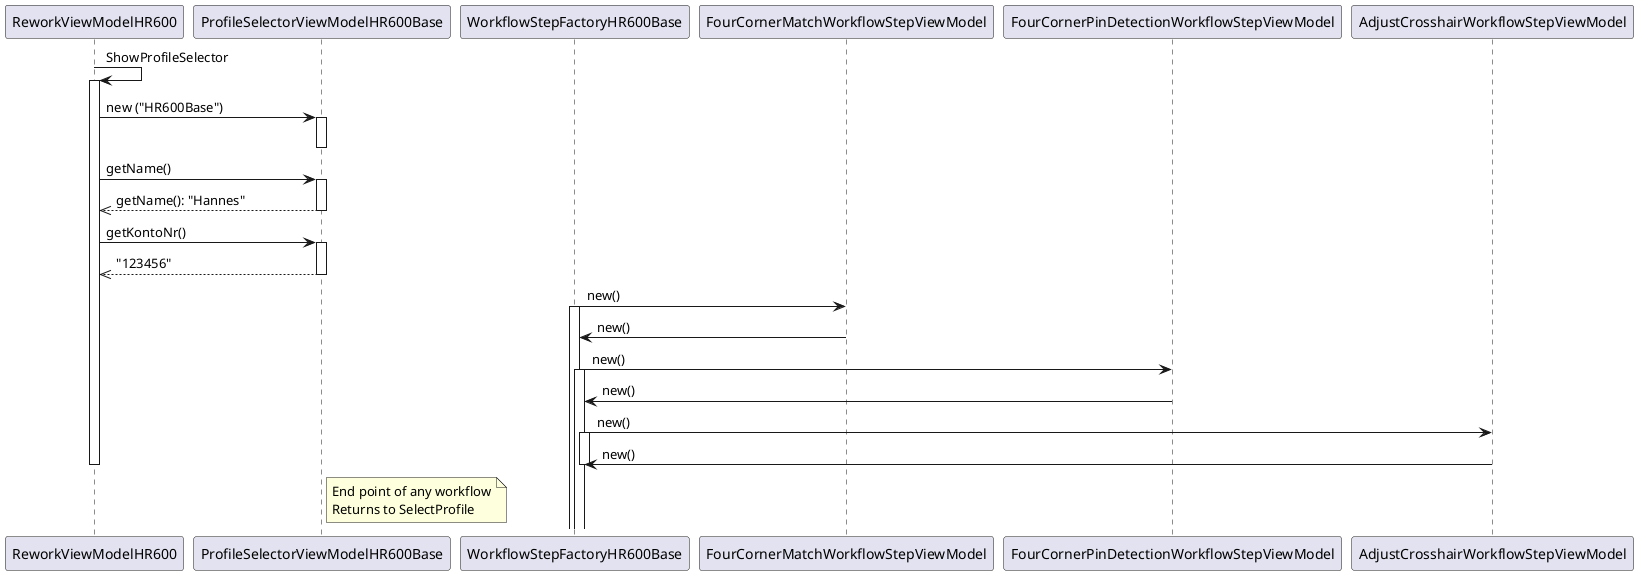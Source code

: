 @startuml ReworkViewModelHR600
ReworkViewModelHR600-> ReworkViewModelHR600: ShowProfileSelector
activate ReworkViewModelHR600

ReworkViewModelHR600-> ProfileSelectorViewModelHR600Base: new ("HR600Base")
activate ProfileSelectorViewModelHR600Base
deactivate ProfileSelectorViewModelHR600Base

ReworkViewModelHR600-> ProfileSelectorViewModelHR600Base: getName()
activate ProfileSelectorViewModelHR600Base
ReworkViewModelHR600<<-- ProfileSelectorViewModelHR600Base: getName(): "Hannes"
deactivate ProfileSelectorViewModelHR600Base

ReworkViewModelHR600-> ProfileSelectorViewModelHR600Base: getKontoNr()
activate ProfileSelectorViewModelHR600Base
ReworkViewModelHR600<<-- ProfileSelectorViewModelHR600Base: "123456"
deactivate ProfileSelectorViewModelHR600Base

WorkflowStepFactoryHR600Base-> FourCornerMatchWorkflowStepViewModel: new()
activate WorkflowStepFactoryHR600Base
FourCornerMatchWorkflowStepViewModel-> WorkflowStepFactoryHR600Base: new()


WorkflowStepFactoryHR600Base-> FourCornerPinDetectionWorkflowStepViewModel: new()
activate WorkflowStepFactoryHR600Base
FourCornerPinDetectionWorkflowStepViewModel-> WorkflowStepFactoryHR600Base: new()



WorkflowStepFactoryHR600Base-> AdjustCrosshairWorkflowStepViewModel: new()
activate WorkflowStepFactoryHR600Base
AdjustCrosshairWorkflowStepViewModel-> WorkflowStepFactoryHR600Base: new()
deactivate WorkflowStepFactoryHR600Base

deactivate ReworkViewModelHR600

note right of ProfileSelectorViewModelHR600Base
  End point of any workflow
  Returns to SelectProfile
end note

@enduml